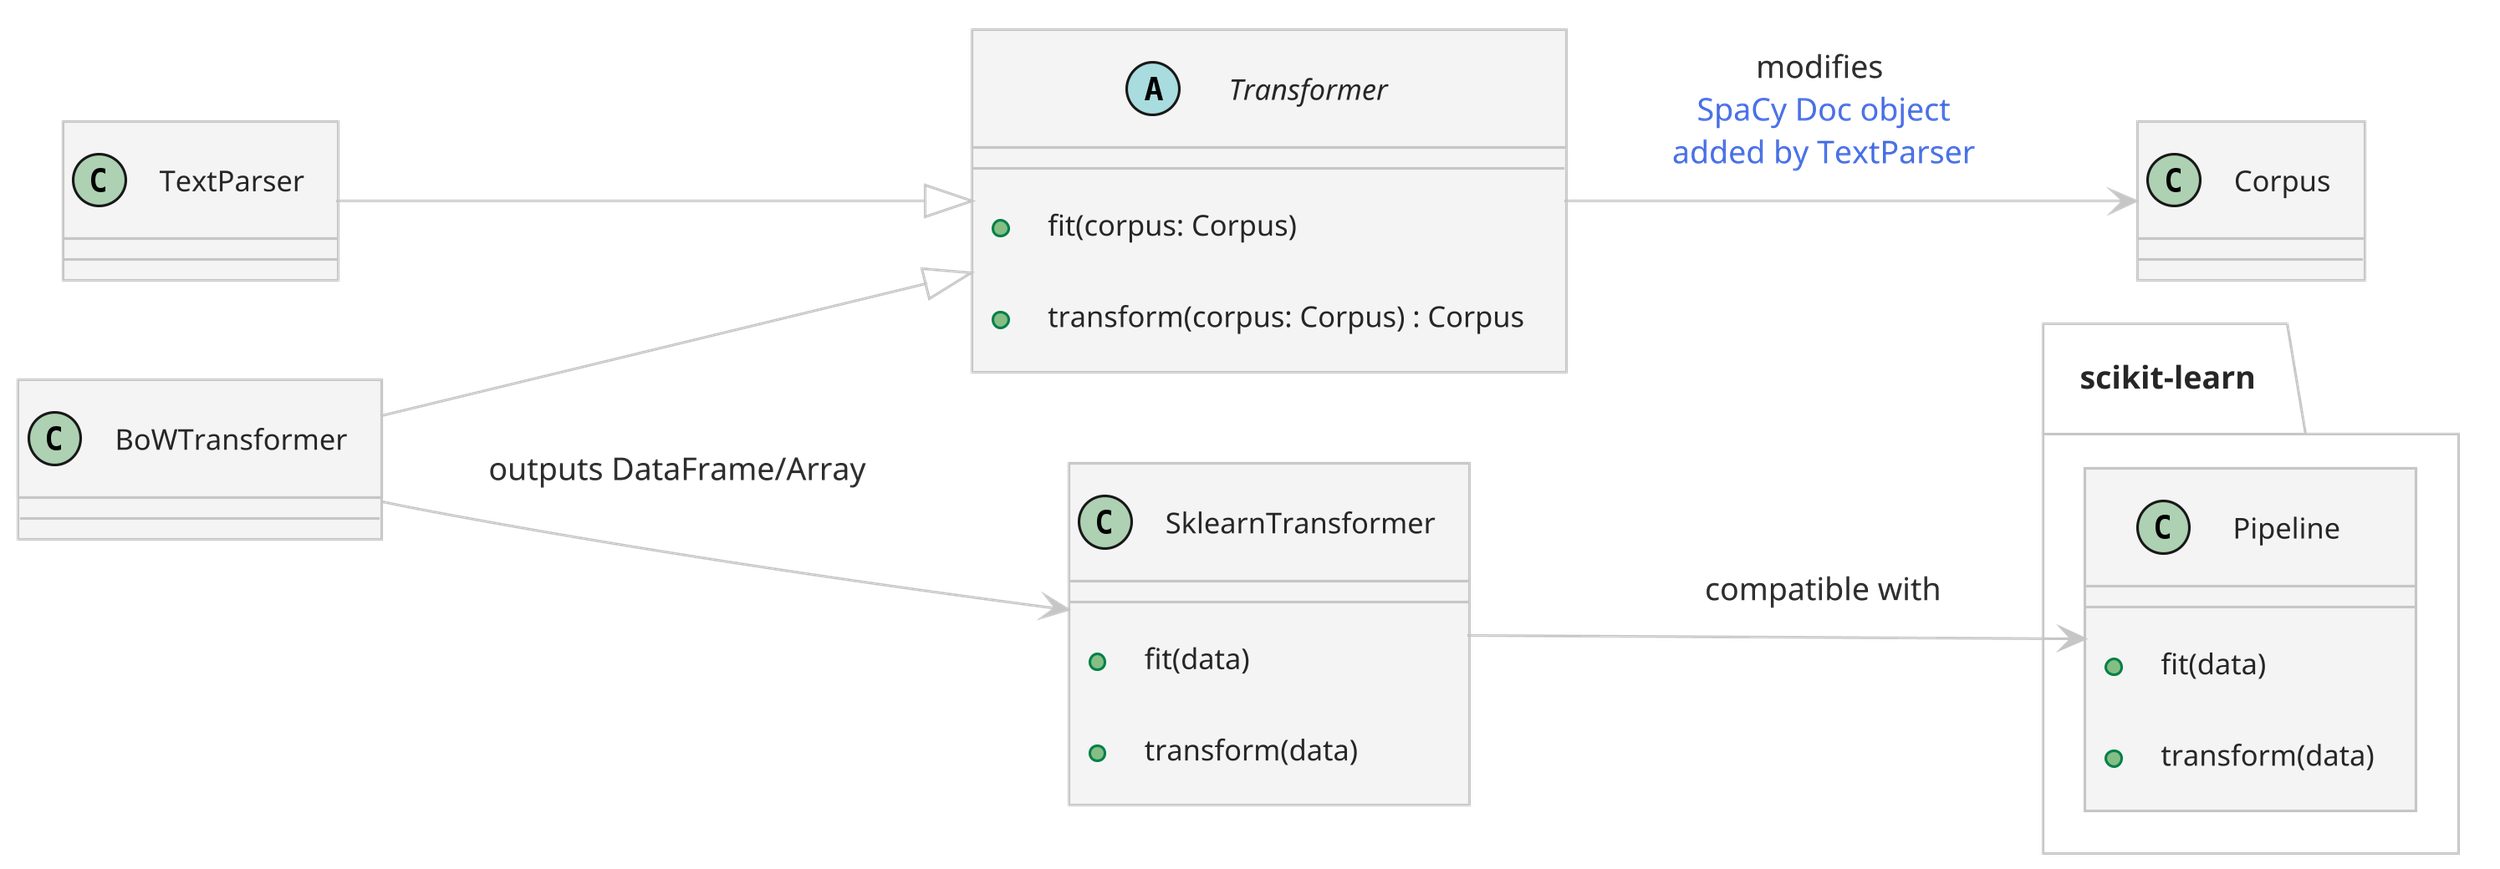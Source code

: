 
@startuml
skinparam dpi 300
left to right direction
!define COMMENT(x) <color:RoyalBlue>x</color>
!theme carbon-gray
' Core Corpus class
class Corpus {
}

' Abstract Transformer
abstract class Transformer {
  +fit(corpus: Corpus)
  +transform(corpus: Corpus) : Corpus
}

' ConvoKit-specific transformers
class TextParser{}
class BoWTransformer

' sklearn compatibility
class SklearnTransformer {
  +fit(data)
  +transform(data)
}

package "scikit-learn" {
  class Pipeline {
    +fit(data)
    +transform(data)
  }
}



' Inheritance
TextParser --|> Transformer
BoWTransformer --|> Transformer

' Transformer relationships
Transformer --> Corpus : modifies \nCOMMENT(SpaCy Doc object)\nCOMMENT(added by TextParser)

' Interoperability
BoWTransformer --> SklearnTransformer : outputs DataFrame/Array
SklearnTransformer --> Pipeline : compatible with

@enduml

